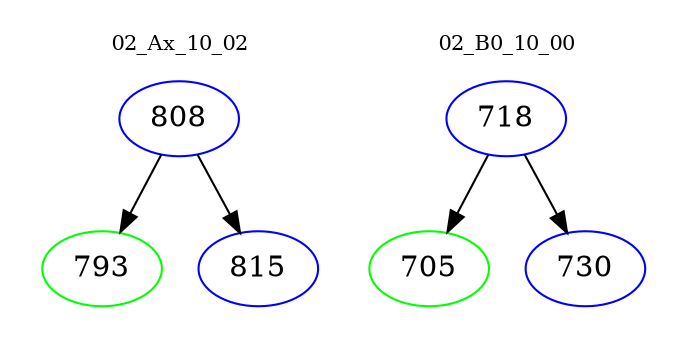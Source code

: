 digraph{
subgraph cluster_0 {
color = white
label = "02_Ax_10_02";
fontsize=10;
T0_808 [label="808", color="blue"]
T0_808 -> T0_793 [color="black"]
T0_793 [label="793", color="green"]
T0_808 -> T0_815 [color="black"]
T0_815 [label="815", color="blue"]
}
subgraph cluster_1 {
color = white
label = "02_B0_10_00";
fontsize=10;
T1_718 [label="718", color="blue"]
T1_718 -> T1_705 [color="black"]
T1_705 [label="705", color="green"]
T1_718 -> T1_730 [color="black"]
T1_730 [label="730", color="blue"]
}
}
